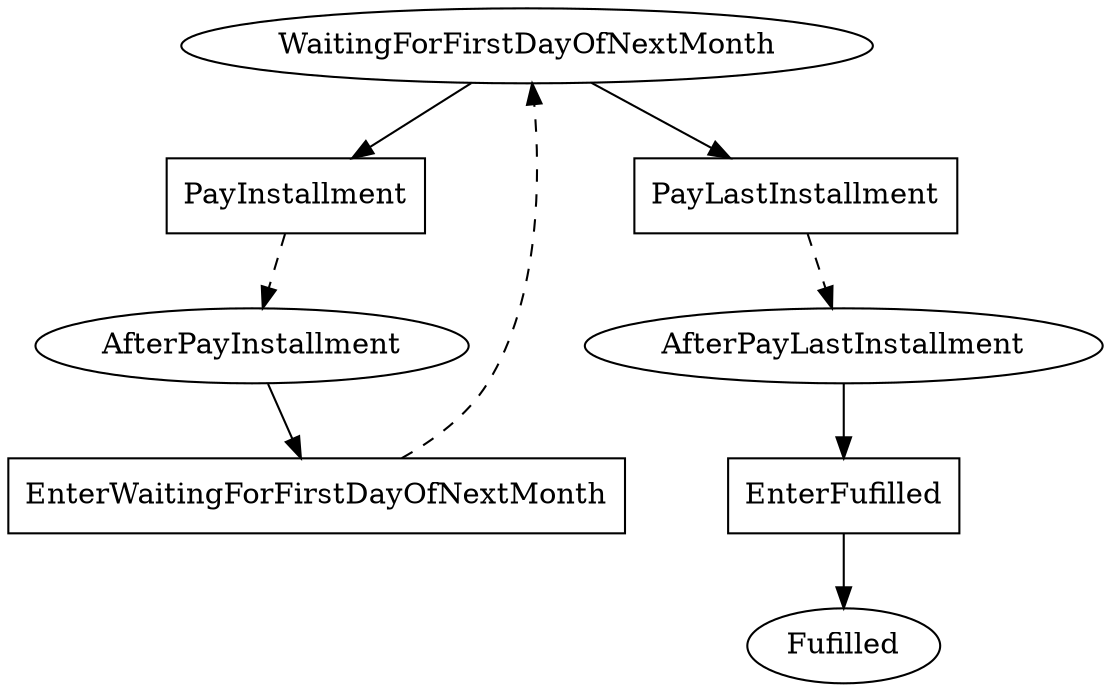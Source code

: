 // THIS IS A GENERATED FILE. DO NOT EDIT.

digraph Instalment_Sale_Hvitved {    
    Fulfilled[label=Fufilled];
    WaitingForFirstDayOfNextMonth[label=WaitingForFirstDayOfNextMonth];
	AfterPayInstallment[label=AfterPayInstallment];
	AfterPayLastInstallment[label=AfterPayLastInstallment]
    
    EnterFulfilled[label=EnterFufilled,shape=box];
    EnterWaitingForFirstDayOfNextMonth[label=EnterWaitingForFirstDayOfNextMonth,shape=box];
	PayInstallment[label=PayInstallment,shape=box];
	PayLastInstallment[label=PayLastInstallment,shape=box]    
    
    EnterFulfilled -> Fulfilled;
    
    WaitingForFirstDayOfNextMonth -> PayInstallment;
	WaitingForFirstDayOfNextMonth -> PayLastInstallment;
	AfterPayInstallment -> EnterWaitingForFirstDayOfNextMonth;
	AfterPayLastInstallment -> EnterFulfilled
    
    EnterWaitingForFirstDayOfNextMonth -> WaitingForFirstDayOfNextMonth [style=dashed];
	PayInstallment -> AfterPayInstallment [style=dashed];
	PayLastInstallment -> AfterPayLastInstallment [style=dashed];
	        
}